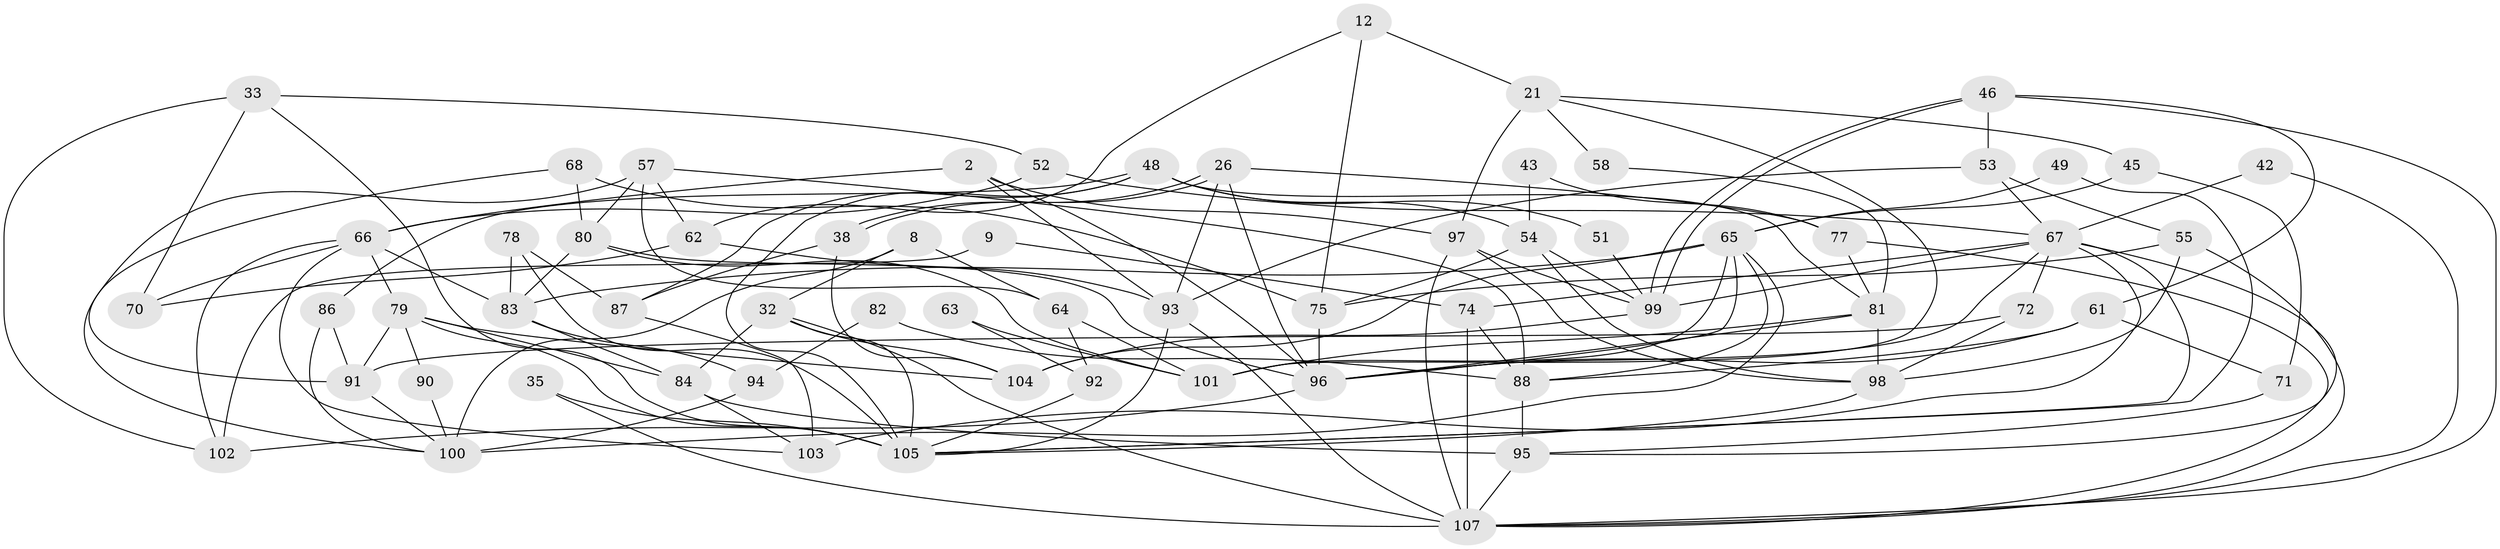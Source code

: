 // original degree distribution, {5: 0.205607476635514, 4: 0.24299065420560748, 3: 0.2523364485981308, 2: 0.14953271028037382, 6: 0.102803738317757, 7: 0.04672897196261682}
// Generated by graph-tools (version 1.1) at 2025/55/03/04/25 21:55:00]
// undirected, 64 vertices, 145 edges
graph export_dot {
graph [start="1"]
  node [color=gray90,style=filled];
  2;
  8;
  9;
  12;
  21;
  26;
  32;
  33 [super="+22"];
  35;
  38;
  42;
  43;
  45;
  46;
  48 [super="+31"];
  49;
  51;
  52;
  53;
  54 [super="+11"];
  55;
  57;
  58;
  61;
  62;
  63;
  64;
  65 [super="+37+50"];
  66 [super="+15"];
  67 [super="+25+36"];
  68;
  70;
  71;
  72 [super="+59"];
  74;
  75;
  77;
  78;
  79 [super="+76"];
  80 [super="+1"];
  81 [super="+34"];
  82;
  83 [super="+27"];
  84 [super="+40"];
  86;
  87;
  88;
  90;
  91 [super="+14"];
  92 [super="+60"];
  93 [super="+39"];
  94;
  95;
  96 [super="+28+85"];
  97 [super="+30"];
  98;
  99;
  100 [super="+47"];
  101 [super="+44"];
  102;
  103 [super="+41"];
  104;
  105 [super="+5+10+69+89"];
  107 [super="+106+18"];
  2 -- 97 [weight=2];
  2 -- 93;
  2 -- 66;
  2 -- 96;
  8 -- 32;
  8 -- 100;
  8 -- 64;
  9 -- 102;
  9 -- 74;
  12 -- 62;
  12 -- 21;
  12 -- 75;
  21 -- 97 [weight=2];
  21 -- 45;
  21 -- 58;
  21 -- 101;
  26 -- 38;
  26 -- 38;
  26 -- 93;
  26 -- 77;
  26 -- 96;
  32 -- 84 [weight=2];
  32 -- 104;
  32 -- 105;
  32 -- 107;
  33 -- 105;
  33 -- 70;
  33 -- 52;
  33 -- 102;
  35 -- 105;
  35 -- 107;
  38 -- 104;
  38 -- 87;
  42 -- 107;
  42 -- 67;
  43 -- 77;
  43 -- 54;
  45 -- 71;
  45 -- 65 [weight=2];
  46 -- 99;
  46 -- 99;
  46 -- 53;
  46 -- 61;
  46 -- 107;
  48 -- 54 [weight=2];
  48 -- 51;
  48 -- 86;
  48 -- 87;
  48 -- 105 [weight=3];
  48 -- 81;
  49 -- 65;
  49 -- 105;
  51 -- 99;
  52 -- 66;
  52 -- 67;
  53 -- 55;
  53 -- 93;
  53 -- 67;
  54 -- 99;
  54 -- 98 [weight=2];
  54 -- 75;
  55 -- 75;
  55 -- 98;
  55 -- 107;
  57 -- 88;
  57 -- 64;
  57 -- 62;
  57 -- 80;
  57 -- 100;
  58 -- 81;
  61 -- 71;
  61 -- 88;
  61 -- 96;
  62 -- 70;
  62 -- 93 [weight=2];
  63 -- 101;
  63 -- 92;
  64 -- 101;
  64 -- 92 [weight=2];
  65 -- 96;
  65 -- 101 [weight=2];
  65 -- 100 [weight=2];
  65 -- 104;
  65 -- 83;
  65 -- 88;
  66 -- 83;
  66 -- 102;
  66 -- 103;
  66 -- 70;
  66 -- 79 [weight=2];
  67 -- 103 [weight=2];
  67 -- 105 [weight=4];
  67 -- 96 [weight=3];
  67 -- 99;
  67 -- 72;
  67 -- 74;
  67 -- 95;
  68 -- 75;
  68 -- 80;
  68 -- 91;
  71 -- 95;
  72 -- 91 [weight=2];
  72 -- 98;
  74 -- 107;
  74 -- 88;
  75 -- 96;
  77 -- 81;
  77 -- 107;
  78 -- 87;
  78 -- 83;
  78 -- 105;
  79 -- 104;
  79 -- 84;
  79 -- 105 [weight=2];
  79 -- 90;
  79 -- 91;
  80 -- 83;
  80 -- 96;
  80 -- 101;
  81 -- 96 [weight=2];
  81 -- 98;
  81 -- 101;
  82 -- 94;
  82 -- 88;
  83 -- 84;
  83 -- 94;
  84 -- 95;
  84 -- 103;
  86 -- 91;
  86 -- 100;
  87 -- 103;
  88 -- 95;
  90 -- 100;
  91 -- 100;
  92 -- 105;
  93 -- 105;
  93 -- 107;
  94 -- 100;
  95 -- 107 [weight=2];
  96 -- 102;
  97 -- 107 [weight=3];
  97 -- 98;
  97 -- 99;
  98 -- 105;
  99 -- 104;
}
